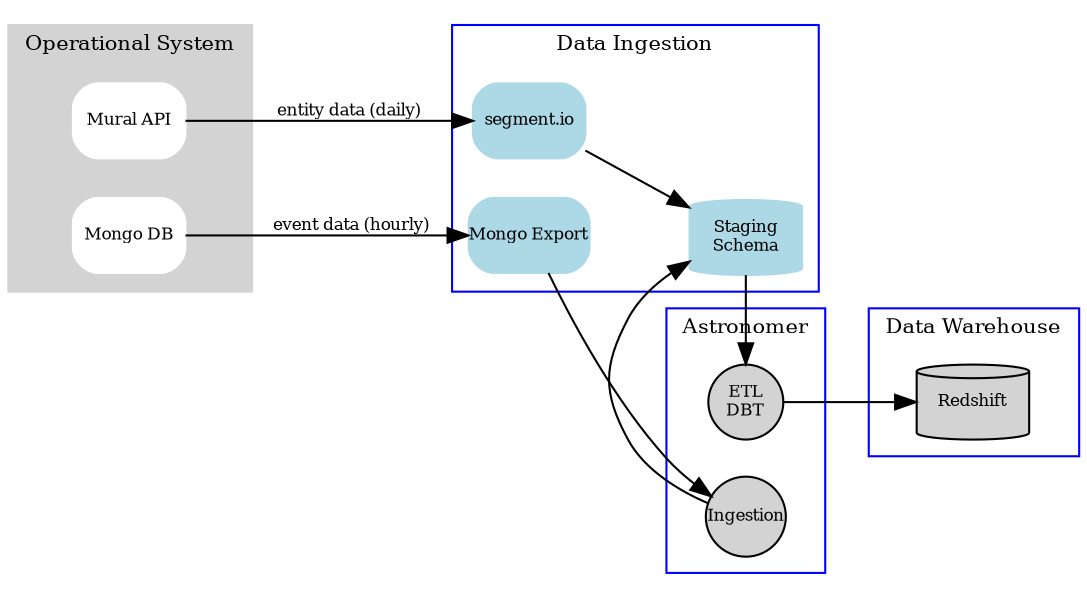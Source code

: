 digraph G {
  node [shape=none, margin=0, fontsize=8]
  rankdir="LR"
  subgraph cluster_0 {
    style=filled;
    color=lightgrey;
    node [style=filled,color=white];
    mural_api [shape="Mrecord" label="Mural API"];
    mongo_db [shape="Mrecord" label="Mongo DB"];
    label = "Operational System";
    fontsize=10;
  }

  subgraph cluster_1 {
    node [style=filled color="lightblue"];
    segment_io [shape="Mrecord" label="segment.io"];
    mongo_export [shape="Mrecord" label="Mongo Export"];
    staging [shape="cylinder" label="Staging\nSchema"]

    label = "Data Ingestion";
    color=blue;
    fontsize=10;
  }

  subgraph cluster_2 {
    node [style=filled];
    redshift [shape="cylinder" label="Redshift"]
    label = "Data Warehouse";
    color=blue;
    fontsize=10;
  }

  subgraph cluster_3 {
    node [style=filled];
    ETL [shape="circle" label="ETL\nDBT"]
    ingestion [shape="circle" label="Ingestion"]
    label = "Astronomer";
    color=blue;
    fontsize=10;
  }

  mongo_db -> mongo_export [label="event data (hourly)" fontsize=8]
  mongo_export -> ingestion
  mural_api -> segment_io [label="entity data (daily) " fontsize=8]
  segment_io -> staging
  ingestion -> staging -> ETL -> redshift


}